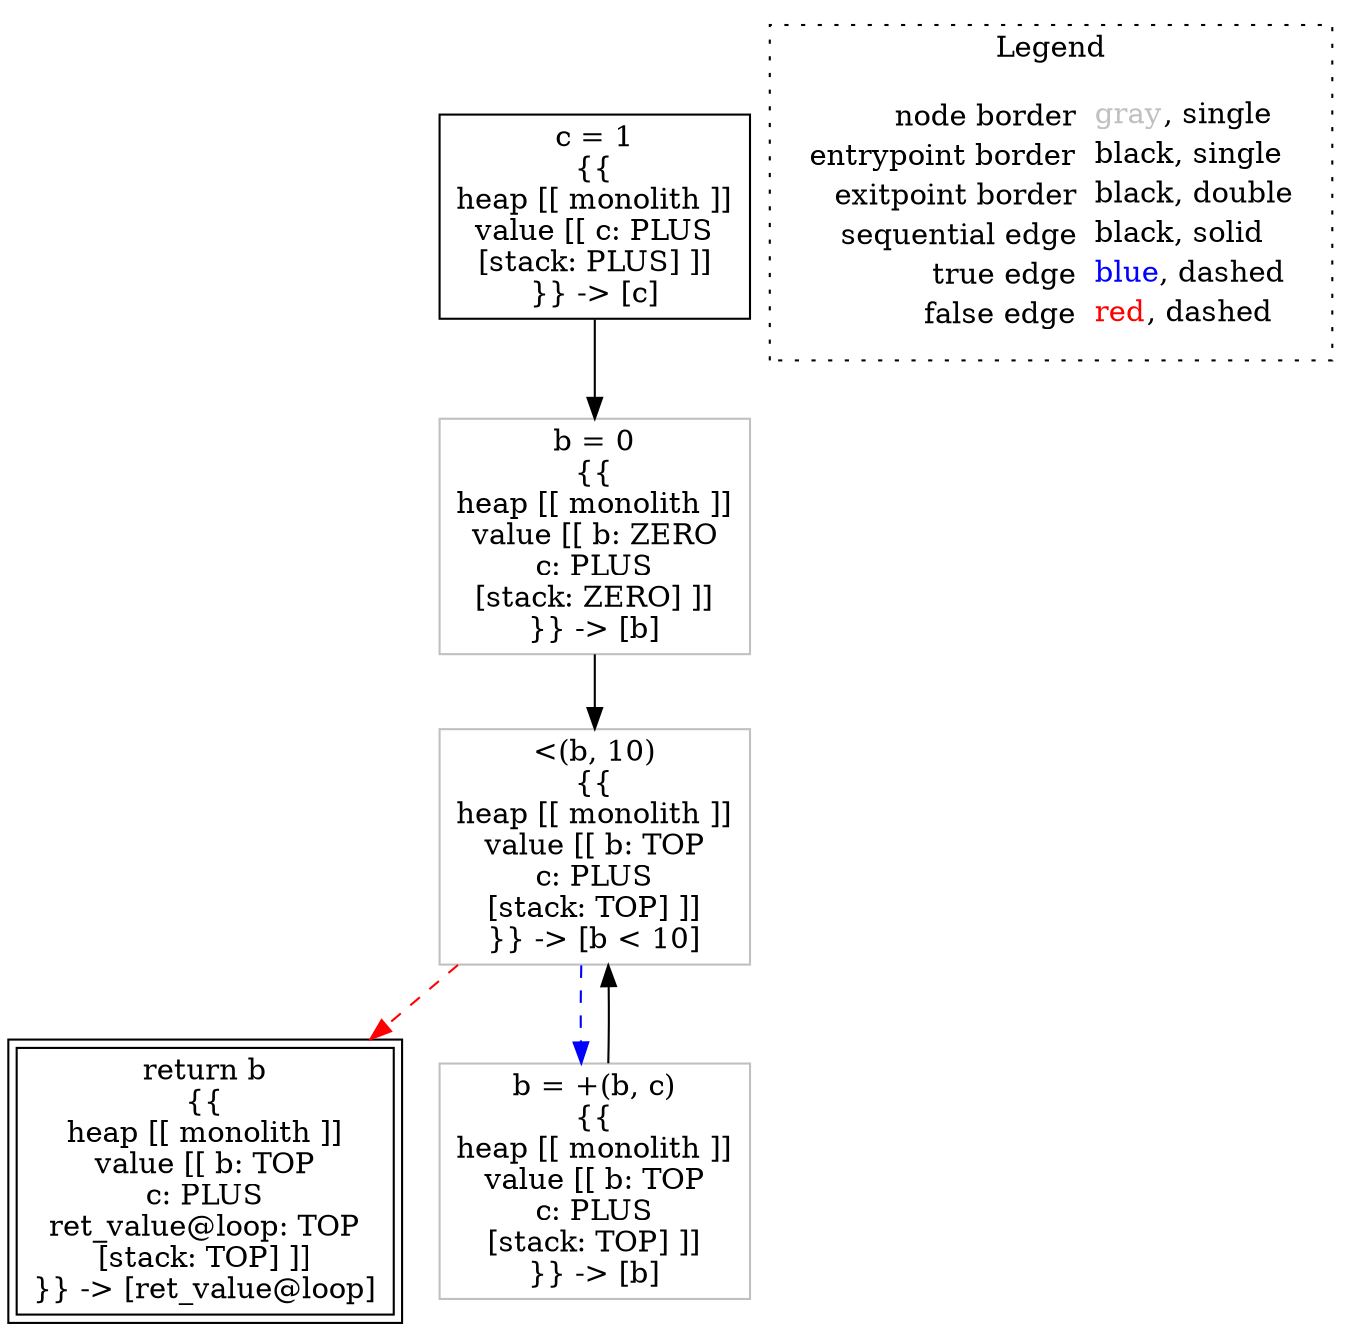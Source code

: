 digraph {
	"node0" [shape="rect",color="black",label=<c = 1<BR/>{{<BR/>heap [[ monolith ]]<BR/>value [[ c: PLUS<BR/>[stack: PLUS] ]]<BR/>}} -&gt; [c]>];
	"node1" [shape="rect",color="black",peripheries="2",label=<return b<BR/>{{<BR/>heap [[ monolith ]]<BR/>value [[ b: TOP<BR/>c: PLUS<BR/>ret_value@loop: TOP<BR/>[stack: TOP] ]]<BR/>}} -&gt; [ret_value@loop]>];
	"node2" [shape="rect",color="gray",label=<b = 0<BR/>{{<BR/>heap [[ monolith ]]<BR/>value [[ b: ZERO<BR/>c: PLUS<BR/>[stack: ZERO] ]]<BR/>}} -&gt; [b]>];
	"node3" [shape="rect",color="gray",label=<&lt;(b, 10)<BR/>{{<BR/>heap [[ monolith ]]<BR/>value [[ b: TOP<BR/>c: PLUS<BR/>[stack: TOP] ]]<BR/>}} -&gt; [b &lt; 10]>];
	"node4" [shape="rect",color="gray",label=<b = +(b, c)<BR/>{{<BR/>heap [[ monolith ]]<BR/>value [[ b: TOP<BR/>c: PLUS<BR/>[stack: TOP] ]]<BR/>}} -&gt; [b]>];
	"node0" -> "node2" [color="black"];
	"node2" -> "node3" [color="black"];
	"node3" -> "node1" [color="red",style="dashed"];
	"node3" -> "node4" [color="blue",style="dashed"];
	"node4" -> "node3" [color="black"];
subgraph cluster_legend {
	label="Legend";
	style=dotted;
	node [shape=plaintext];
	"legend" [label=<<table border="0" cellpadding="2" cellspacing="0" cellborder="0"><tr><td align="right">node border&nbsp;</td><td align="left"><font color="gray">gray</font>, single</td></tr><tr><td align="right">entrypoint border&nbsp;</td><td align="left"><font color="black">black</font>, single</td></tr><tr><td align="right">exitpoint border&nbsp;</td><td align="left"><font color="black">black</font>, double</td></tr><tr><td align="right">sequential edge&nbsp;</td><td align="left"><font color="black">black</font>, solid</td></tr><tr><td align="right">true edge&nbsp;</td><td align="left"><font color="blue">blue</font>, dashed</td></tr><tr><td align="right">false edge&nbsp;</td><td align="left"><font color="red">red</font>, dashed</td></tr></table>>];
}

}
